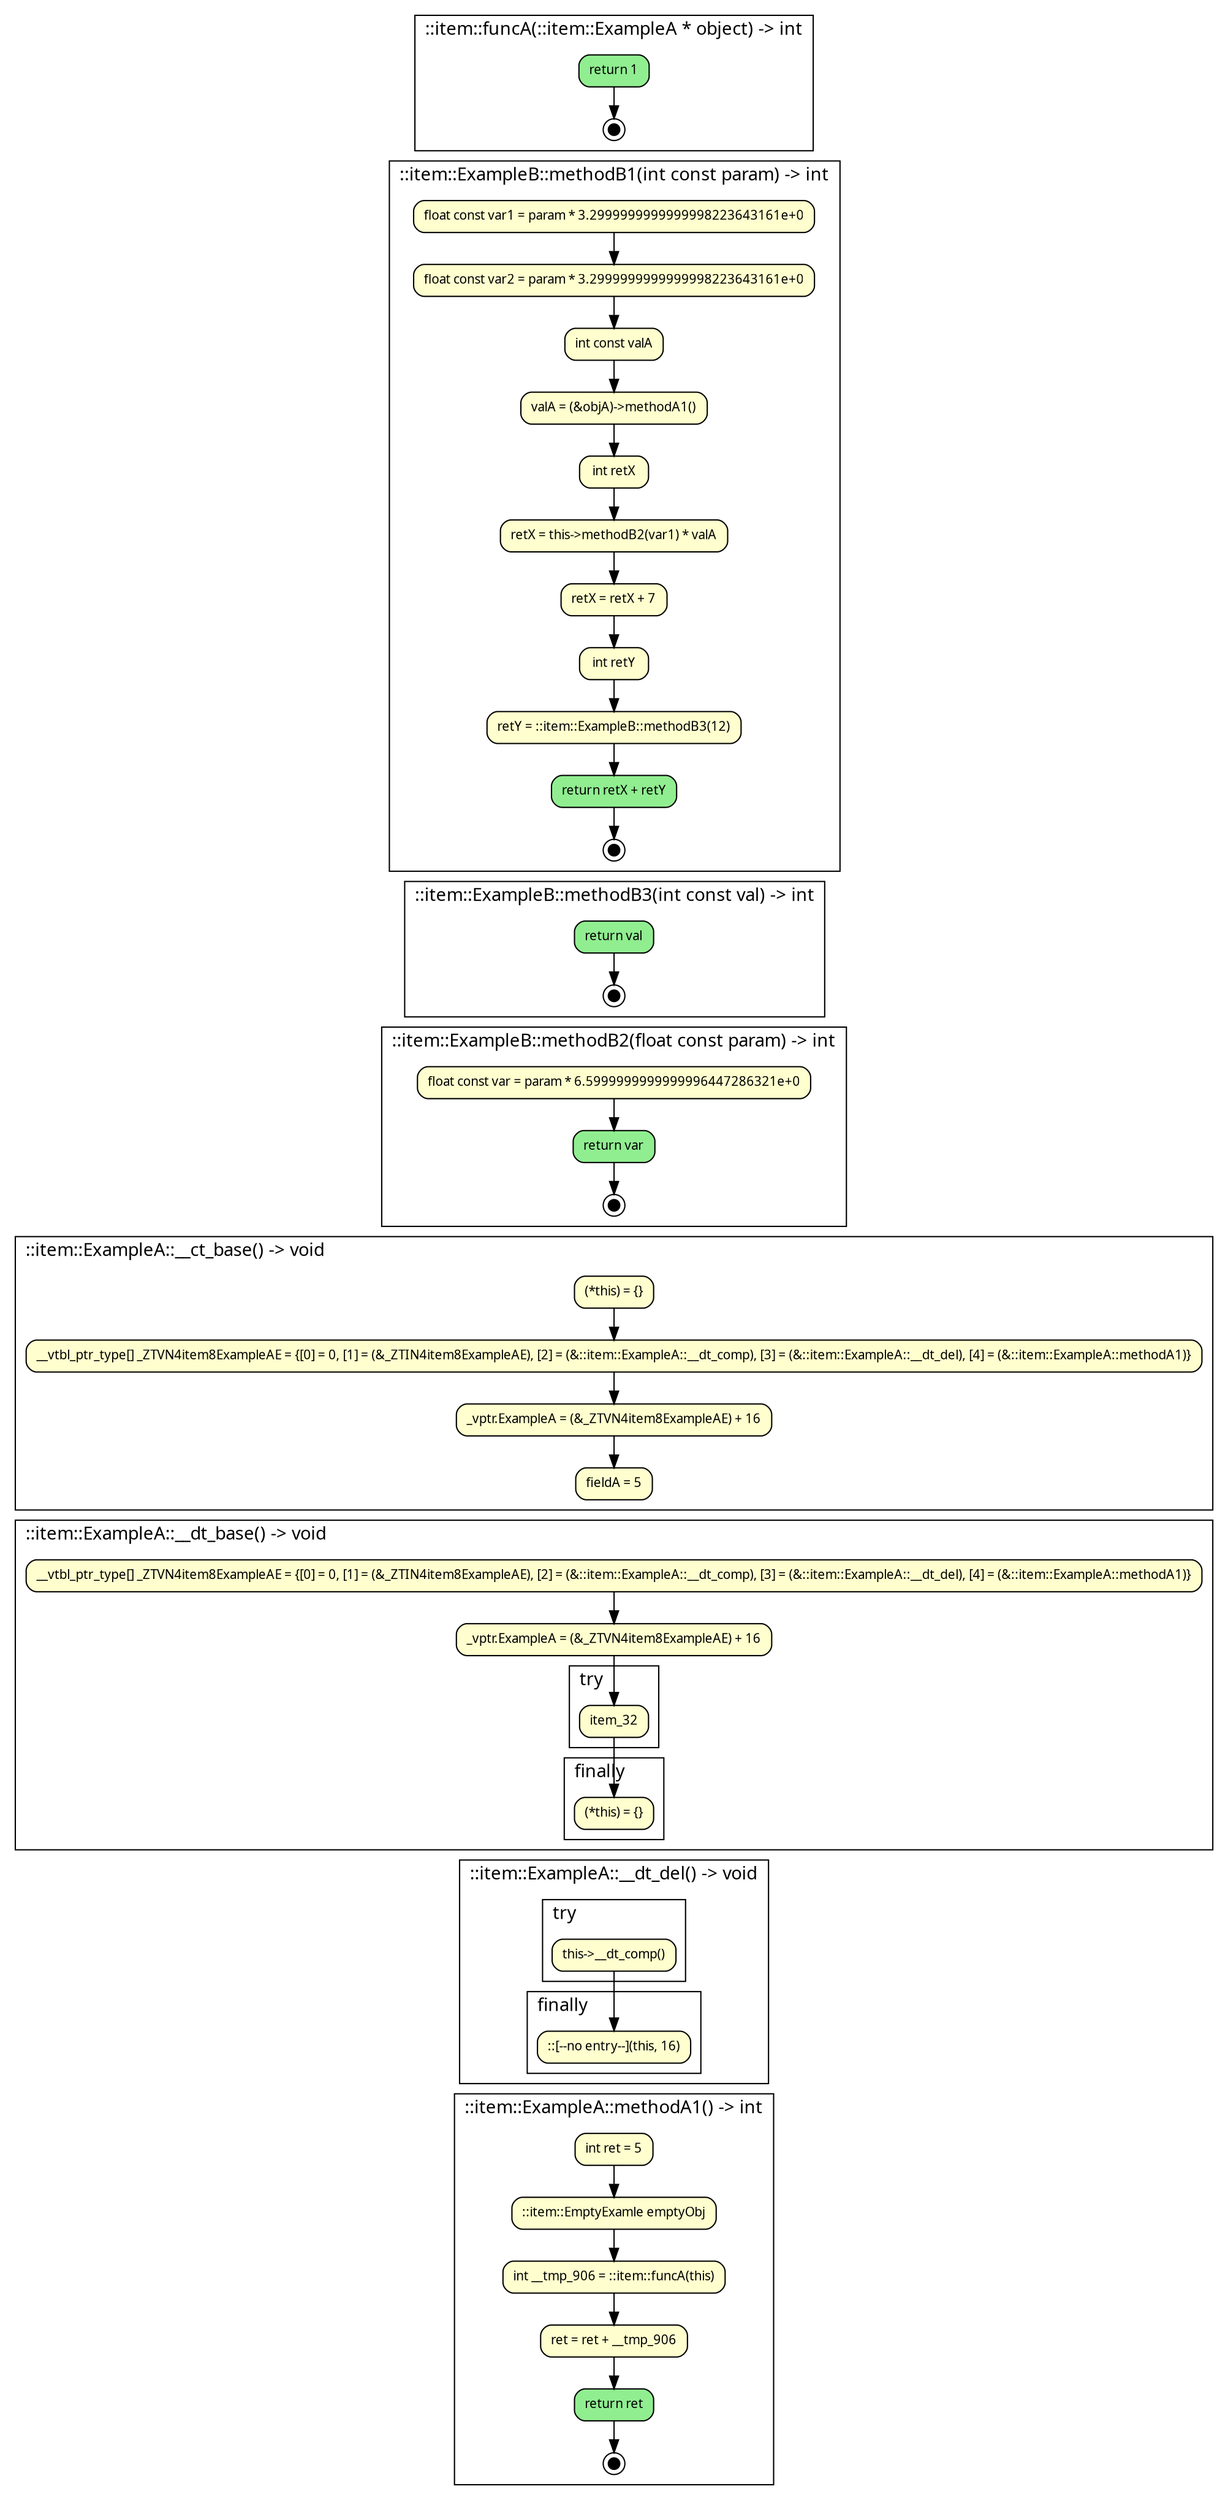 digraph {
	fontname="SansSerif,sans-serif" labeljust=l nojustify=true ranksep=0.35
	node [fillcolor="#fefece" fontname="SansSerif,sans-serif" fontsize=10 height=0.35 shape=box style="filled, rounded"]
	subgraph cluster_item_0 {
		graph [label="::item::funcA(::item::ExampleA * object) -> int"]
		item_1 [label="return 1" fillcolor=lightgreen]
		item_2 [label="" fillcolor=black fixedsize=true height=0.12 shape=doublecircle size=0.1 width=0.12]
		item_1 -> item_2
	}
	subgraph cluster_item_3 {
		graph [label="::item::ExampleB::methodB1(int const param) -> int"]
		item_4 [label="float const var1 = param * 3.2999999999999998223643161e+0"]
		item_5 [label="float const var2 = param * 3.2999999999999998223643161e+0"]
		item_4 -> item_5
		item_6 [label="int const valA"]
		item_5 -> item_6
		item_7 [label="valA = (&objA)->methodA1()"]
		item_6 -> item_7
		item_8 [label="int retX"]
		item_7 -> item_8
		item_9 [label="retX = this->methodB2(var1) * valA"]
		item_8 -> item_9
		item_10 [label="retX = retX + 7"]
		item_9 -> item_10
		item_11 [label="int retY"]
		item_10 -> item_11
		item_12 [label="retY = ::item::ExampleB::methodB3(12)"]
		item_11 -> item_12
		item_13 [label="return retX + retY" fillcolor=lightgreen]
		item_14 [label="" fillcolor=black fixedsize=true height=0.12 shape=doublecircle size=0.1 width=0.12]
		item_13 -> item_14
		item_12 -> item_13
	}
	item_2 -> item_4 [style=invis]
	subgraph cluster_item_15 {
		graph [label="::item::ExampleB::methodB3(int const val) -> int"]
		item_16 [label="return val" fillcolor=lightgreen]
		item_17 [label="" fillcolor=black fixedsize=true height=0.12 shape=doublecircle size=0.1 width=0.12]
		item_16 -> item_17
	}
	item_14 -> item_16 [style=invis]
	subgraph cluster_item_18 {
		graph [label="::item::ExampleB::methodB2(float const param) -> int"]
		item_19 [label="float const var = param * 6.5999999999999996447286321e+0"]
		item_20 [label="return var" fillcolor=lightgreen]
		item_21 [label="" fillcolor=black fixedsize=true height=0.12 shape=doublecircle size=0.1 width=0.12]
		item_20 -> item_21
		item_19 -> item_20
	}
	item_17 -> item_19 [style=invis]
	subgraph cluster_item_22 {
		graph [label="::item::ExampleA::__ct_base() -> void"]
		item_23 [label="(*this) = {}"]
		item_24 [label="__vtbl_ptr_type[] _ZTVN4item8ExampleAE = {[0] = 0, [1] = (&_ZTIN4item8ExampleAE), [2] = (&::item::ExampleA::__dt_comp), [3] = (&::item::ExampleA::__dt_del), [4] = (&::item::ExampleA::methodA1)}"]
		item_23 -> item_24
		item_25 [label="_vptr.ExampleA = (&_ZTVN4item8ExampleAE) + 16"]
		item_24 -> item_25
		item_26 [label="fieldA = 5"]
		item_25 -> item_26
	}
	item_21 -> item_23 [style=invis]
	subgraph cluster_item_27 {
		graph [label="::item::ExampleA::__ct_comp() -> void"]
	}
	subgraph cluster_item_28 {
		graph [label="::item::ExampleA::__dt_base() -> void"]
		item_29 [label="__vtbl_ptr_type[] _ZTVN4item8ExampleAE = {[0] = 0, [1] = (&_ZTIN4item8ExampleAE), [2] = (&::item::ExampleA::__dt_comp), [3] = (&::item::ExampleA::__dt_del), [4] = (&::item::ExampleA::methodA1)}"]
		item_30 [label="_vptr.ExampleA = (&_ZTVN4item8ExampleAE) + 16"]
		item_29 -> item_30
		subgraph cluster_item_31 {
			graph [label=try]
			item_32
		}
		subgraph cluster_item_33 {
			graph [label=finally]
			item_34 [label="(*this) = {}"]
		}
		item_32 -> item_34
		item_30 -> item_32
	}
	item_26 -> item_29 [style=invis]
	subgraph cluster_item_35 {
		graph [label="::item::ExampleA::__dt_comp() -> void"]
	}
	subgraph cluster_item_36 {
		graph [label="::item::ExampleA::__dt_del() -> void"]
		subgraph cluster_item_37 {
			graph [label=try]
			item_38 [label="this->__dt_comp()"]
		}
		subgraph cluster_item_39 {
			graph [label=finally]
			item_40 [label="::[--no entry--](this, 16)"]
		}
		item_38 -> item_40
	}
	item_34 -> item_38 [style=invis]
	subgraph cluster_item_41 {
		graph [label="::item::ExampleA::methodA1() -> int"]
		item_42 [label="int ret = 5"]
		item_43 [label="::item::EmptyExamle emptyObj"]
		item_42 -> item_43
		item_44 [label="int __tmp_906 = ::item::funcA(this)"]
		item_43 -> item_44
		item_45 [label="ret = ret + __tmp_906"]
		item_44 -> item_45
		item_46 [label="return ret" fillcolor=lightgreen]
		item_47 [label="" fillcolor=black fixedsize=true height=0.12 shape=doublecircle size=0.1 width=0.12]
		item_46 -> item_47
		item_45 -> item_46
	}
	item_40 -> item_42 [style=invis]
}
